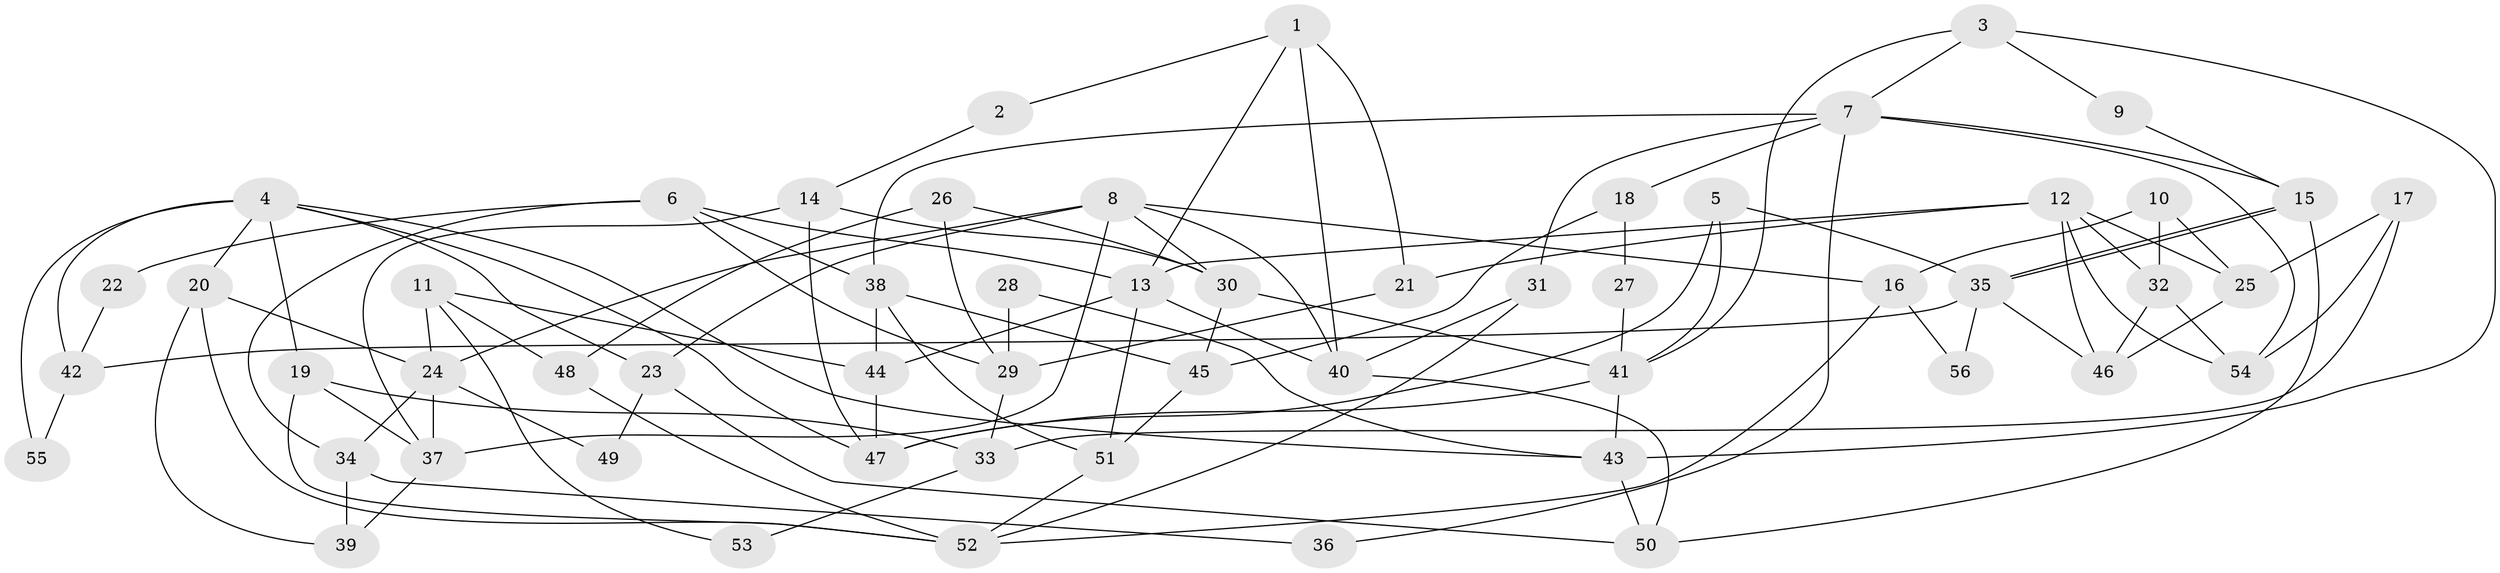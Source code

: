 // Generated by graph-tools (version 1.1) at 2025/26/03/09/25 03:26:12]
// undirected, 56 vertices, 112 edges
graph export_dot {
graph [start="1"]
  node [color=gray90,style=filled];
  1;
  2;
  3;
  4;
  5;
  6;
  7;
  8;
  9;
  10;
  11;
  12;
  13;
  14;
  15;
  16;
  17;
  18;
  19;
  20;
  21;
  22;
  23;
  24;
  25;
  26;
  27;
  28;
  29;
  30;
  31;
  32;
  33;
  34;
  35;
  36;
  37;
  38;
  39;
  40;
  41;
  42;
  43;
  44;
  45;
  46;
  47;
  48;
  49;
  50;
  51;
  52;
  53;
  54;
  55;
  56;
  1 -- 40;
  1 -- 13;
  1 -- 2;
  1 -- 21;
  2 -- 14;
  3 -- 43;
  3 -- 41;
  3 -- 7;
  3 -- 9;
  4 -- 43;
  4 -- 20;
  4 -- 19;
  4 -- 23;
  4 -- 42;
  4 -- 47;
  4 -- 55;
  5 -- 35;
  5 -- 47;
  5 -- 41;
  6 -- 29;
  6 -- 38;
  6 -- 13;
  6 -- 22;
  6 -- 34;
  7 -- 15;
  7 -- 18;
  7 -- 31;
  7 -- 36;
  7 -- 38;
  7 -- 54;
  8 -- 37;
  8 -- 30;
  8 -- 16;
  8 -- 23;
  8 -- 24;
  8 -- 40;
  9 -- 15;
  10 -- 32;
  10 -- 16;
  10 -- 25;
  11 -- 24;
  11 -- 44;
  11 -- 48;
  11 -- 53;
  12 -- 13;
  12 -- 32;
  12 -- 21;
  12 -- 25;
  12 -- 46;
  12 -- 54;
  13 -- 40;
  13 -- 44;
  13 -- 51;
  14 -- 30;
  14 -- 47;
  14 -- 37;
  15 -- 35;
  15 -- 35;
  15 -- 50;
  16 -- 52;
  16 -- 56;
  17 -- 25;
  17 -- 54;
  17 -- 33;
  18 -- 45;
  18 -- 27;
  19 -- 37;
  19 -- 33;
  19 -- 52;
  20 -- 52;
  20 -- 24;
  20 -- 39;
  21 -- 29;
  22 -- 42;
  23 -- 49;
  23 -- 50;
  24 -- 37;
  24 -- 34;
  24 -- 49;
  25 -- 46;
  26 -- 30;
  26 -- 29;
  26 -- 48;
  27 -- 41;
  28 -- 29;
  28 -- 43;
  29 -- 33;
  30 -- 41;
  30 -- 45;
  31 -- 52;
  31 -- 40;
  32 -- 46;
  32 -- 54;
  33 -- 53;
  34 -- 36;
  34 -- 39;
  35 -- 46;
  35 -- 42;
  35 -- 56;
  37 -- 39;
  38 -- 51;
  38 -- 44;
  38 -- 45;
  40 -- 50;
  41 -- 47;
  41 -- 43;
  42 -- 55;
  43 -- 50;
  44 -- 47;
  45 -- 51;
  48 -- 52;
  51 -- 52;
}

